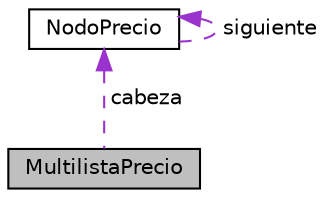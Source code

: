 digraph "MultilistaPrecio"
{
 // LATEX_PDF_SIZE
  edge [fontname="Helvetica",fontsize="10",labelfontname="Helvetica",labelfontsize="10"];
  node [fontname="Helvetica",fontsize="10",shape=record];
  Node1 [label="MultilistaPrecio",height=0.2,width=0.4,color="black", fillcolor="grey75", style="filled", fontcolor="black",tooltip="Multilista para historial de precios de una acción."];
  Node2 -> Node1 [dir="back",color="darkorchid3",fontsize="10",style="dashed",label=" cabeza" ,fontname="Helvetica"];
  Node2 [label="NodoPrecio",height=0.2,width=0.4,color="black", fillcolor="white", style="filled",URL="$structNodoPrecio.html",tooltip="Nodo para la multilista de precios históricos de una acción."];
  Node2 -> Node2 [dir="back",color="darkorchid3",fontsize="10",style="dashed",label=" siguiente" ,fontname="Helvetica"];
}
